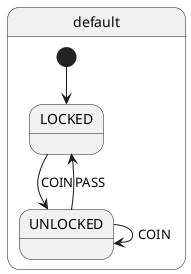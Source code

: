 @startuml
state default {
  [*] --> LOCKED
  LOCKED --> UNLOCKED : COIN
  UNLOCKED --> LOCKED : PASS
  UNLOCKED --> UNLOCKED : COIN
}
@enduml
